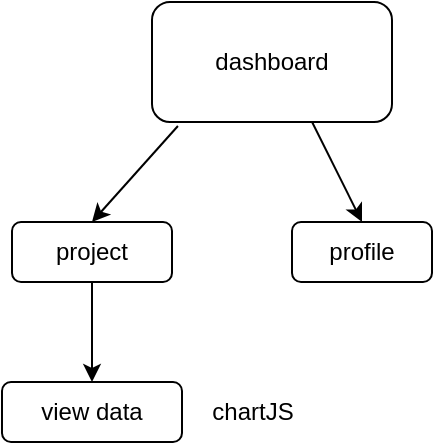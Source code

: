 <mxfile version="14.9.2" type="github"><diagram id="gwuEHcebnYwFDqzo6VuQ" name="Page-1"><mxGraphModel dx="870" dy="450" grid="1" gridSize="10" guides="1" tooltips="1" connect="1" arrows="1" fold="1" page="1" pageScale="1" pageWidth="850" pageHeight="1100" math="0" shadow="0"><root><mxCell id="0"/><mxCell id="1" parent="0"/><mxCell id="N_AeavZEilKBmDoJ_Gos-1" value="dashboard" style="rounded=1;whiteSpace=wrap;html=1;" vertex="1" parent="1"><mxGeometry x="320" y="10" width="120" height="60" as="geometry"/></mxCell><mxCell id="N_AeavZEilKBmDoJ_Gos-2" value="project" style="rounded=1;whiteSpace=wrap;html=1;" vertex="1" parent="1"><mxGeometry x="250" y="120" width="80" height="30" as="geometry"/></mxCell><mxCell id="N_AeavZEilKBmDoJ_Gos-3" value="" style="endArrow=classic;html=1;exitX=0.108;exitY=1.033;exitDx=0;exitDy=0;exitPerimeter=0;entryX=0.5;entryY=0;entryDx=0;entryDy=0;" edge="1" parent="1" source="N_AeavZEilKBmDoJ_Gos-1" target="N_AeavZEilKBmDoJ_Gos-2"><mxGeometry width="50" height="50" relative="1" as="geometry"><mxPoint x="400" y="260" as="sourcePoint"/><mxPoint x="450" y="210" as="targetPoint"/></mxGeometry></mxCell><mxCell id="N_AeavZEilKBmDoJ_Gos-4" value="profile" style="rounded=1;whiteSpace=wrap;html=1;" vertex="1" parent="1"><mxGeometry x="390" y="120" width="70" height="30" as="geometry"/></mxCell><mxCell id="N_AeavZEilKBmDoJ_Gos-5" value="" style="endArrow=classic;html=1;exitX=0.667;exitY=1;exitDx=0;exitDy=0;exitPerimeter=0;entryX=0.5;entryY=0;entryDx=0;entryDy=0;" edge="1" parent="1" source="N_AeavZEilKBmDoJ_Gos-1" target="N_AeavZEilKBmDoJ_Gos-4"><mxGeometry width="50" height="50" relative="1" as="geometry"><mxPoint x="400" y="260" as="sourcePoint"/><mxPoint x="450" y="210" as="targetPoint"/></mxGeometry></mxCell><mxCell id="N_AeavZEilKBmDoJ_Gos-6" value="view data" style="rounded=1;whiteSpace=wrap;html=1;" vertex="1" parent="1"><mxGeometry x="245" y="200" width="90" height="30" as="geometry"/></mxCell><mxCell id="N_AeavZEilKBmDoJ_Gos-7" value="" style="endArrow=classic;html=1;exitX=0.5;exitY=1;exitDx=0;exitDy=0;entryX=0.5;entryY=0;entryDx=0;entryDy=0;" edge="1" parent="1" source="N_AeavZEilKBmDoJ_Gos-2" target="N_AeavZEilKBmDoJ_Gos-6"><mxGeometry width="50" height="50" relative="1" as="geometry"><mxPoint x="400" y="260" as="sourcePoint"/><mxPoint x="450" y="210" as="targetPoint"/></mxGeometry></mxCell><mxCell id="N_AeavZEilKBmDoJ_Gos-8" value="chartJS" style="text;html=1;resizable=0;autosize=1;align=center;verticalAlign=middle;points=[];fillColor=none;strokeColor=none;rounded=0;" vertex="1" parent="1"><mxGeometry x="340" y="205" width="60" height="20" as="geometry"/></mxCell></root></mxGraphModel></diagram></mxfile>